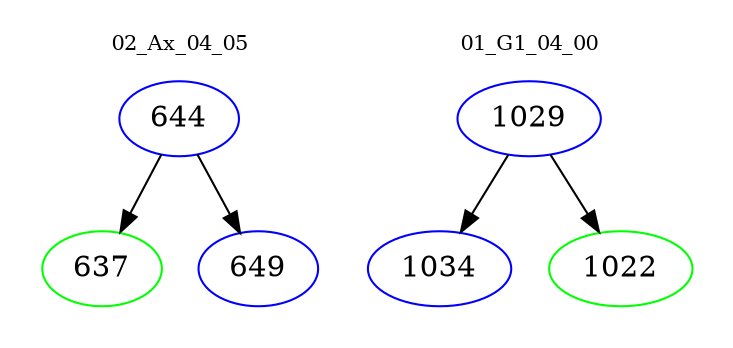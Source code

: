 digraph{
subgraph cluster_0 {
color = white
label = "02_Ax_04_05";
fontsize=10;
T0_644 [label="644", color="blue"]
T0_644 -> T0_637 [color="black"]
T0_637 [label="637", color="green"]
T0_644 -> T0_649 [color="black"]
T0_649 [label="649", color="blue"]
}
subgraph cluster_1 {
color = white
label = "01_G1_04_00";
fontsize=10;
T1_1029 [label="1029", color="blue"]
T1_1029 -> T1_1034 [color="black"]
T1_1034 [label="1034", color="blue"]
T1_1029 -> T1_1022 [color="black"]
T1_1022 [label="1022", color="green"]
}
}
